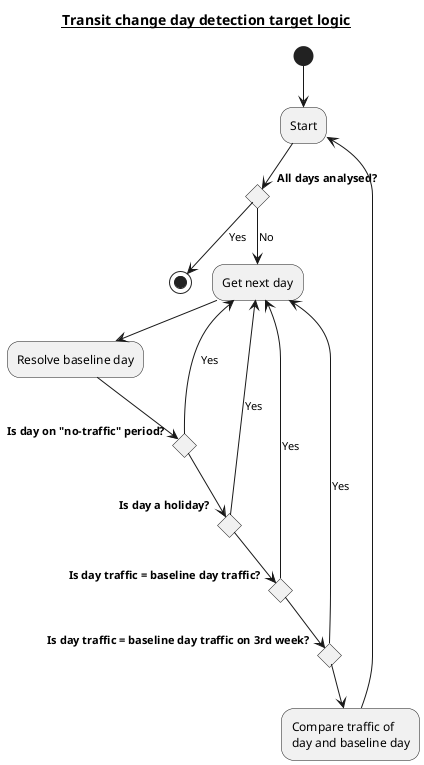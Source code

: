 @startuml
title __Transit change day detection target logic__

(*) --> Start

if **All days analysed?**
--> [Yes] (*)
else
    --> [No] "Get next day" as nd1
    --> Resolve baseline day

    if **Is day on "no-traffic" period?**
    --> [Yes] nd1
    else
        if **Is day a holiday?**
        --> [Yes] nd1
        else
            if **Is day traffic = baseline day traffic?**
            --> [Yes] nd1
            else
                if **Is day traffic = baseline day traffic on 3rd week?**
                --> [Yes] nd1
                else
                --> Compare traffic of \nday and baseline day
                -->  Start
                endif
            endif
        endif
    endif
endif


@enduml
